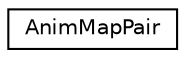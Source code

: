 digraph G
{
  edge [fontname="Helvetica",fontsize="10",labelfontname="Helvetica",labelfontsize="10"];
  node [fontname="Helvetica",fontsize="10",shape=record];
  rankdir=LR;
  Node1 [label="AnimMapPair",height=0.2,width=0.4,color="black", fillcolor="white", style="filled",URL="$d5/d66/structAnimMapPair.html"];
}

